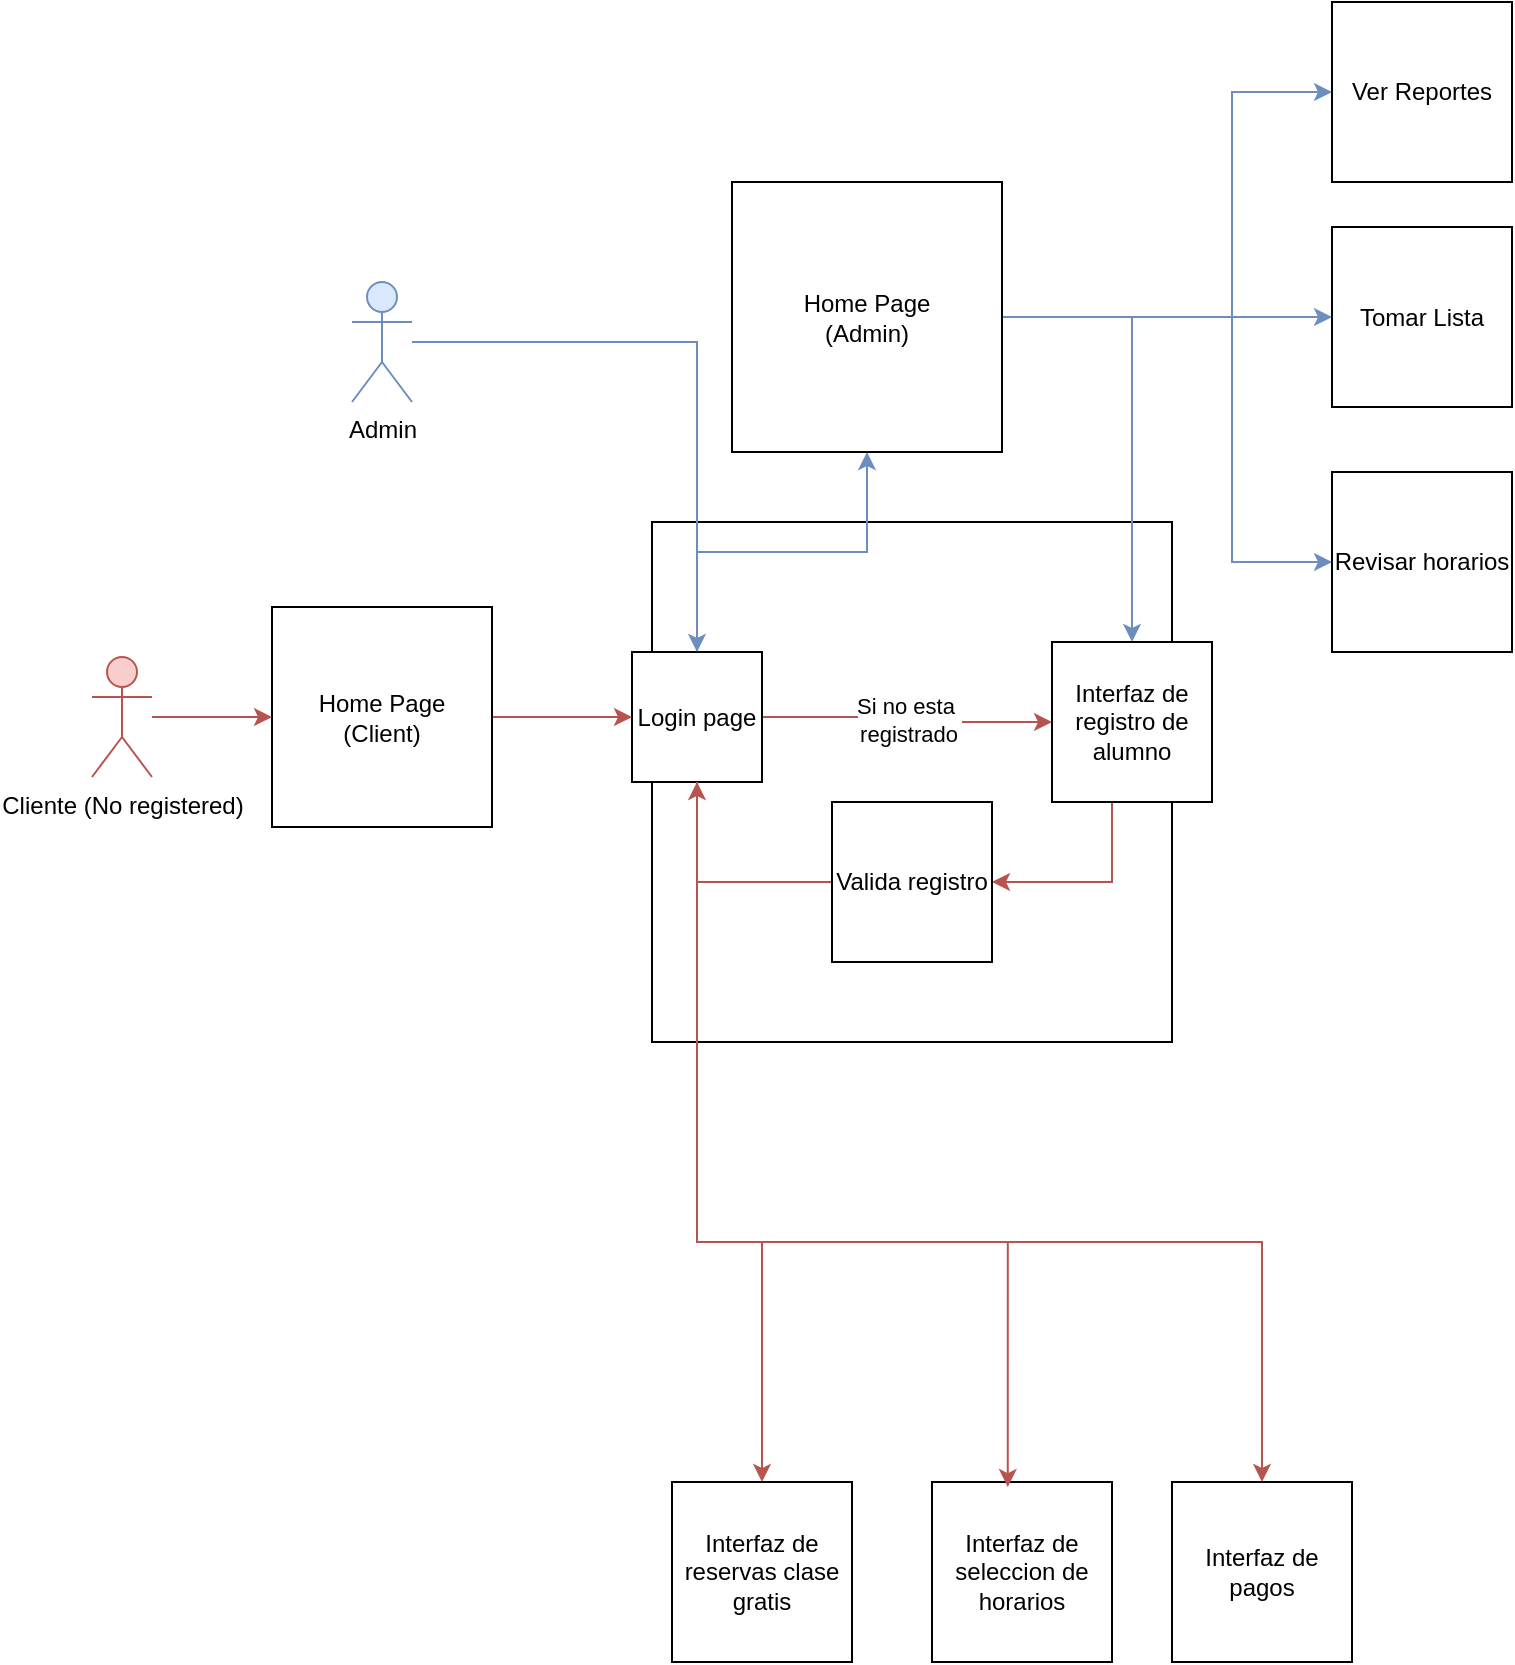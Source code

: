 <mxfile version="24.2.8" type="github">
  <diagram name="Page-1" id="5f0bae14-7c28-e335-631c-24af17079c00">
    <mxGraphModel dx="1501" dy="791" grid="1" gridSize="10" guides="1" tooltips="1" connect="1" arrows="1" fold="1" page="1" pageScale="1" pageWidth="1100" pageHeight="850" background="none" math="0" shadow="0">
      <root>
        <mxCell id="0" />
        <mxCell id="1" parent="0" />
        <mxCell id="3zn6VCPHZys1SZbJKGIV-1" value="" style="whiteSpace=wrap;html=1;aspect=fixed;" vertex="1" parent="1">
          <mxGeometry x="510" y="290" width="260" height="260" as="geometry" />
        </mxCell>
        <mxCell id="3zn6VCPHZys1SZbJKGIV-41" value="Si no esta&amp;nbsp;&lt;div&gt;registrado&lt;/div&gt;" style="edgeStyle=orthogonalEdgeStyle;rounded=0;orthogonalLoop=1;jettySize=auto;html=1;fillColor=#f8cecc;strokeColor=#b85450;" edge="1" parent="1" source="3zn6VCPHZys1SZbJKGIV-6" target="3zn6VCPHZys1SZbJKGIV-35">
          <mxGeometry relative="1" as="geometry" />
        </mxCell>
        <mxCell id="3zn6VCPHZys1SZbJKGIV-55" style="edgeStyle=orthogonalEdgeStyle;rounded=0;orthogonalLoop=1;jettySize=auto;html=1;fillColor=#f8cecc;strokeColor=#b85450;" edge="1" parent="1" source="3zn6VCPHZys1SZbJKGIV-6" target="3zn6VCPHZys1SZbJKGIV-22">
          <mxGeometry relative="1" as="geometry">
            <Array as="points">
              <mxPoint x="533" y="650" />
              <mxPoint x="565" y="650" />
            </Array>
          </mxGeometry>
        </mxCell>
        <mxCell id="3zn6VCPHZys1SZbJKGIV-57" style="edgeStyle=orthogonalEdgeStyle;rounded=0;orthogonalLoop=1;jettySize=auto;html=1;fillColor=#f8cecc;strokeColor=#b85450;" edge="1" parent="1" source="3zn6VCPHZys1SZbJKGIV-6" target="3zn6VCPHZys1SZbJKGIV-23">
          <mxGeometry relative="1" as="geometry">
            <Array as="points">
              <mxPoint x="533" y="650" />
              <mxPoint x="815" y="650" />
            </Array>
          </mxGeometry>
        </mxCell>
        <mxCell id="3zn6VCPHZys1SZbJKGIV-61" style="edgeStyle=orthogonalEdgeStyle;rounded=0;orthogonalLoop=1;jettySize=auto;html=1;fillColor=#dae8fc;strokeColor=#6c8ebf;" edge="1" parent="1" source="3zn6VCPHZys1SZbJKGIV-6" target="3zn6VCPHZys1SZbJKGIV-11">
          <mxGeometry relative="1" as="geometry" />
        </mxCell>
        <mxCell id="3zn6VCPHZys1SZbJKGIV-6" value="Login page" style="whiteSpace=wrap;html=1;aspect=fixed;" vertex="1" parent="1">
          <mxGeometry x="500" y="355" width="65" height="65" as="geometry" />
        </mxCell>
        <mxCell id="3zn6VCPHZys1SZbJKGIV-31" style="edgeStyle=orthogonalEdgeStyle;rounded=0;orthogonalLoop=1;jettySize=auto;html=1;fillColor=#f8cecc;strokeColor=#b85450;" edge="1" parent="1" source="3zn6VCPHZys1SZbJKGIV-9" target="3zn6VCPHZys1SZbJKGIV-6">
          <mxGeometry relative="1" as="geometry" />
        </mxCell>
        <mxCell id="3zn6VCPHZys1SZbJKGIV-9" value="Home Page&lt;div&gt;(Client)&lt;/div&gt;" style="whiteSpace=wrap;html=1;aspect=fixed;" vertex="1" parent="1">
          <mxGeometry x="320" y="332.5" width="110" height="110" as="geometry" />
        </mxCell>
        <mxCell id="3zn6VCPHZys1SZbJKGIV-62" style="edgeStyle=orthogonalEdgeStyle;rounded=0;orthogonalLoop=1;jettySize=auto;html=1;fillColor=#dae8fc;strokeColor=#6c8ebf;" edge="1" parent="1" source="3zn6VCPHZys1SZbJKGIV-11" target="3zn6VCPHZys1SZbJKGIV-35">
          <mxGeometry relative="1" as="geometry" />
        </mxCell>
        <mxCell id="3zn6VCPHZys1SZbJKGIV-63" style="edgeStyle=orthogonalEdgeStyle;rounded=0;orthogonalLoop=1;jettySize=auto;html=1;fillColor=#dae8fc;strokeColor=#6c8ebf;" edge="1" parent="1" source="3zn6VCPHZys1SZbJKGIV-11" target="3zn6VCPHZys1SZbJKGIV-24">
          <mxGeometry relative="1" as="geometry">
            <Array as="points" />
          </mxGeometry>
        </mxCell>
        <mxCell id="3zn6VCPHZys1SZbJKGIV-65" style="edgeStyle=orthogonalEdgeStyle;rounded=0;orthogonalLoop=1;jettySize=auto;html=1;entryX=0;entryY=0.5;entryDx=0;entryDy=0;fillColor=#dae8fc;strokeColor=#6c8ebf;" edge="1" parent="1" source="3zn6VCPHZys1SZbJKGIV-11" target="3zn6VCPHZys1SZbJKGIV-64">
          <mxGeometry relative="1" as="geometry">
            <Array as="points">
              <mxPoint x="800" y="188" />
              <mxPoint x="800" y="75" />
            </Array>
          </mxGeometry>
        </mxCell>
        <mxCell id="3zn6VCPHZys1SZbJKGIV-67" style="edgeStyle=orthogonalEdgeStyle;rounded=0;orthogonalLoop=1;jettySize=auto;html=1;entryX=0;entryY=0.5;entryDx=0;entryDy=0;fillColor=#dae8fc;strokeColor=#6c8ebf;" edge="1" parent="1" source="3zn6VCPHZys1SZbJKGIV-11" target="3zn6VCPHZys1SZbJKGIV-66">
          <mxGeometry relative="1" as="geometry">
            <Array as="points">
              <mxPoint x="800" y="188" />
              <mxPoint x="800" y="310" />
            </Array>
          </mxGeometry>
        </mxCell>
        <mxCell id="3zn6VCPHZys1SZbJKGIV-11" value="Home Page&lt;div&gt;(Admin)&lt;/div&gt;" style="whiteSpace=wrap;html=1;aspect=fixed;" vertex="1" parent="1">
          <mxGeometry x="550" y="120" width="135" height="135" as="geometry" />
        </mxCell>
        <mxCell id="3zn6VCPHZys1SZbJKGIV-60" style="edgeStyle=orthogonalEdgeStyle;rounded=0;orthogonalLoop=1;jettySize=auto;html=1;fillColor=#dae8fc;strokeColor=#6c8ebf;" edge="1" parent="1" source="3zn6VCPHZys1SZbJKGIV-14" target="3zn6VCPHZys1SZbJKGIV-6">
          <mxGeometry relative="1" as="geometry" />
        </mxCell>
        <mxCell id="3zn6VCPHZys1SZbJKGIV-14" value="Admin" style="shape=umlActor;verticalLabelPosition=bottom;verticalAlign=top;html=1;outlineConnect=0;fillColor=#dae8fc;strokeColor=#6c8ebf;" vertex="1" parent="1">
          <mxGeometry x="360" y="170" width="30" height="60" as="geometry" />
        </mxCell>
        <mxCell id="3zn6VCPHZys1SZbJKGIV-21" style="edgeStyle=orthogonalEdgeStyle;rounded=0;orthogonalLoop=1;jettySize=auto;html=1;fillColor=#f8cecc;strokeColor=#b85450;" edge="1" parent="1" source="3zn6VCPHZys1SZbJKGIV-20" target="3zn6VCPHZys1SZbJKGIV-9">
          <mxGeometry relative="1" as="geometry" />
        </mxCell>
        <mxCell id="3zn6VCPHZys1SZbJKGIV-20" value="&lt;div&gt;Cliente (No registered)&lt;/div&gt;" style="shape=umlActor;verticalLabelPosition=bottom;verticalAlign=top;html=1;outlineConnect=0;fillColor=#f8cecc;strokeColor=#b85450;" vertex="1" parent="1">
          <mxGeometry x="230" y="357.5" width="30" height="60" as="geometry" />
        </mxCell>
        <mxCell id="3zn6VCPHZys1SZbJKGIV-22" value="Interfaz de reservas clase gratis" style="whiteSpace=wrap;html=1;aspect=fixed;" vertex="1" parent="1">
          <mxGeometry x="520" y="770" width="90" height="90" as="geometry" />
        </mxCell>
        <mxCell id="3zn6VCPHZys1SZbJKGIV-23" value="Interfaz de pagos" style="whiteSpace=wrap;html=1;aspect=fixed;" vertex="1" parent="1">
          <mxGeometry x="770" y="770" width="90" height="90" as="geometry" />
        </mxCell>
        <mxCell id="3zn6VCPHZys1SZbJKGIV-24" value="Tomar Lista" style="whiteSpace=wrap;html=1;aspect=fixed;" vertex="1" parent="1">
          <mxGeometry x="850" y="142.5" width="90" height="90" as="geometry" />
        </mxCell>
        <mxCell id="3zn6VCPHZys1SZbJKGIV-25" value="Interfaz de seleccion de horarios" style="whiteSpace=wrap;html=1;aspect=fixed;" vertex="1" parent="1">
          <mxGeometry x="650" y="770" width="90" height="90" as="geometry" />
        </mxCell>
        <mxCell id="3zn6VCPHZys1SZbJKGIV-46" style="edgeStyle=orthogonalEdgeStyle;rounded=0;orthogonalLoop=1;jettySize=auto;html=1;fillColor=#f8cecc;strokeColor=#b85450;" edge="1" parent="1" source="3zn6VCPHZys1SZbJKGIV-35" target="3zn6VCPHZys1SZbJKGIV-45">
          <mxGeometry relative="1" as="geometry">
            <Array as="points">
              <mxPoint x="740" y="470" />
            </Array>
          </mxGeometry>
        </mxCell>
        <mxCell id="3zn6VCPHZys1SZbJKGIV-35" value="Interfaz de registro de alumno" style="whiteSpace=wrap;html=1;aspect=fixed;" vertex="1" parent="1">
          <mxGeometry x="710" y="350" width="80" height="80" as="geometry" />
        </mxCell>
        <mxCell id="3zn6VCPHZys1SZbJKGIV-47" style="edgeStyle=orthogonalEdgeStyle;rounded=0;orthogonalLoop=1;jettySize=auto;html=1;fillColor=#f8cecc;strokeColor=#b85450;" edge="1" parent="1" source="3zn6VCPHZys1SZbJKGIV-45" target="3zn6VCPHZys1SZbJKGIV-6">
          <mxGeometry relative="1" as="geometry" />
        </mxCell>
        <mxCell id="3zn6VCPHZys1SZbJKGIV-45" value="Valida registro" style="whiteSpace=wrap;html=1;aspect=fixed;" vertex="1" parent="1">
          <mxGeometry x="600" y="430" width="80" height="80" as="geometry" />
        </mxCell>
        <mxCell id="3zn6VCPHZys1SZbJKGIV-56" style="edgeStyle=orthogonalEdgeStyle;rounded=0;orthogonalLoop=1;jettySize=auto;html=1;entryX=0.421;entryY=0.028;entryDx=0;entryDy=0;entryPerimeter=0;fillColor=#f8cecc;strokeColor=#b85450;" edge="1" parent="1" source="3zn6VCPHZys1SZbJKGIV-6" target="3zn6VCPHZys1SZbJKGIV-25">
          <mxGeometry relative="1" as="geometry">
            <Array as="points">
              <mxPoint x="533" y="650" />
              <mxPoint x="688" y="650" />
            </Array>
          </mxGeometry>
        </mxCell>
        <mxCell id="3zn6VCPHZys1SZbJKGIV-64" value="Ver Reportes" style="whiteSpace=wrap;html=1;aspect=fixed;" vertex="1" parent="1">
          <mxGeometry x="850" y="30" width="90" height="90" as="geometry" />
        </mxCell>
        <mxCell id="3zn6VCPHZys1SZbJKGIV-66" value="Revisar horarios" style="whiteSpace=wrap;html=1;aspect=fixed;" vertex="1" parent="1">
          <mxGeometry x="850" y="265" width="90" height="90" as="geometry" />
        </mxCell>
      </root>
    </mxGraphModel>
  </diagram>
</mxfile>
